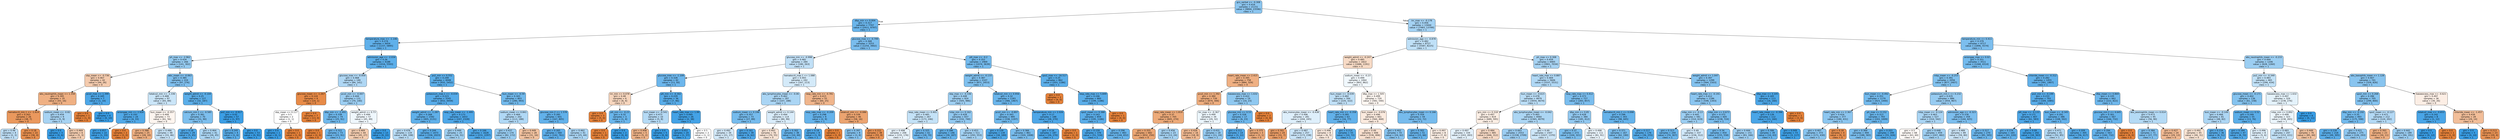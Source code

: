 digraph Tree {
node [shape=box, style="filled, rounded", color="black", fontname="helvetica"] ;
edge [fontname="helvetica"] ;
0 [label="gcs_verbal <= -0.308\ngini = 0.416\nsamples = 21151\nvalue = [9894, 23596]\nclass = 1", fillcolor="#8cc6f0"] ;
1 [label="dbp_min <= 0.004\ngini = 0.317\nsamples = 7707\nvalue = [2411, 9797]\nclass = 1", fillcolor="#6ab5eb"] ;
0 -> 1 [labeldistance=2.5, labelangle=45, headlabel="True"] ;
2 [label="temperature_max <= -1.146\ngini = 0.274\nsamples = 4454\nvalue = [1157, 5895]\nclass = 1", fillcolor="#60b0ea"] ;
1 -> 2 ;
3 [label="ph_max <= -2.962\ngini = 0.434\nsamples = 266\nvalue = [141, 302]\nclass = 1", fillcolor="#95cbf1"] ;
2 -> 3 ;
4 [label="sbp_mean <= -0.736\ngini = 0.467\nsamples = 42\nvalue = [44, 26]\nclass = 0", fillcolor="#f4cbae"] ;
3 -> 4 ;
5 [label="abs_neutrophils_mean <= 1.358\ngini = 0.395\nsamples = 35\nvalue = [43, 16]\nclass = 0", fillcolor="#efb083"] ;
4 -> 5 ;
6 [label="hematocrit_min.1 <= -1.614\ngini = 0.263\nsamples = 26\nvalue = [38, 7]\nclass = 0", fillcolor="#ea985d"] ;
5 -> 6 ;
7 [label="gini = 0.48\nsamples = 4\nvalue = [2, 3]\nclass = 1", fillcolor="#bddef6"] ;
6 -> 7 ;
8 [label="gini = 0.18\nsamples = 22\nvalue = [36, 4]\nclass = 0", fillcolor="#e88f4f"] ;
6 -> 8 ;
9 [label="sodium_mean <= -0.82\ngini = 0.459\nsamples = 9\nvalue = [5, 9]\nclass = 1", fillcolor="#a7d3f3"] ;
5 -> 9 ;
10 [label="gini = 0.0\nsamples = 3\nvalue = [0, 6]\nclass = 1", fillcolor="#399de5"] ;
9 -> 10 ;
11 [label="gini = 0.469\nsamples = 6\nvalue = [5, 3]\nclass = 0", fillcolor="#f5cdb0"] ;
9 -> 11 ;
12 [label="pco2_max <= 1.399\ngini = 0.165\nsamples = 7\nvalue = [1, 10]\nclass = 1", fillcolor="#4da7e8"] ;
4 -> 12 ;
13 [label="gini = 0.0\nsamples = 1\nvalue = [1, 0]\nclass = 0", fillcolor="#e58139"] ;
12 -> 13 ;
14 [label="gini = 0.0\nsamples = 6\nvalue = [0, 10]\nclass = 1", fillcolor="#399de5"] ;
12 -> 14 ;
15 [label="wbc_mean <= -0.063\ngini = 0.385\nsamples = 224\nvalue = [97, 276]\nclass = 1", fillcolor="#7fbfee"] ;
3 -> 15 ;
16 [label="totalco2_min <= -1.336\ngini = 0.488\nsamples = 97\nvalue = [65, 89]\nclass = 1", fillcolor="#cae5f8"] ;
15 -> 16 ;
17 [label="aniongap_min <= 2.926\ngini = 0.193\nsamples = 24\nvalue = [4, 33]\nclass = 1", fillcolor="#51a9e8"] ;
16 -> 17 ;
18 [label="gini = 0.057\nsamples = 22\nvalue = [1, 33]\nclass = 1", fillcolor="#3fa0e6"] ;
17 -> 18 ;
19 [label="gini = 0.0\nsamples = 2\nvalue = [3, 0]\nclass = 0", fillcolor="#e58139"] ;
17 -> 19 ;
20 [label="bun_mean <= -0.357\ngini = 0.499\nsamples = 73\nvalue = [61, 56]\nclass = 0", fillcolor="#fdf5ef"] ;
16 -> 20 ;
21 [label="gini = 0.388\nsamples = 25\nvalue = [28, 10]\nclass = 0", fillcolor="#eeae80"] ;
20 -> 21 ;
22 [label="gini = 0.486\nsamples = 48\nvalue = [33, 46]\nclass = 1", fillcolor="#c7e3f8"] ;
20 -> 22 ;
23 [label="weight_admit <= -0.104\ngini = 0.25\nsamples = 127\nvalue = [32, 187]\nclass = 1", fillcolor="#5baee9"] ;
15 -> 23 ;
24 [label="calcium_min.1 <= -0.585\ngini = 0.381\nsamples = 70\nvalue = [31, 90]\nclass = 1", fillcolor="#7dbfee"] ;
23 -> 24 ;
25 [label="gini = 0.18\nsamples = 29\nvalue = [5, 45]\nclass = 1", fillcolor="#4fa8e8"] ;
24 -> 25 ;
26 [label="gini = 0.464\nsamples = 41\nvalue = [26, 45]\nclass = 1", fillcolor="#abd6f4"] ;
24 -> 26 ;
27 [label="po2_min <= -0.917\ngini = 0.02\nsamples = 57\nvalue = [1, 97]\nclass = 1", fillcolor="#3b9ee5"] ;
23 -> 27 ;
28 [label="gini = 0.245\nsamples = 4\nvalue = [1, 6]\nclass = 1", fillcolor="#5aade9"] ;
27 -> 28 ;
29 [label="gini = 0.0\nsamples = 53\nvalue = [0, 91]\nclass = 1", fillcolor="#399de5"] ;
27 -> 29 ;
30 [label="admission_age <= -2.034\ngini = 0.26\nsamples = 4188\nvalue = [1016, 5593]\nclass = 1", fillcolor="#5dafea"] ;
2 -> 30 ;
31 [label="glucose_max <= -0.959\ngini = 0.468\nsamples = 140\nvalue = [84, 141]\nclass = 1", fillcolor="#afd7f4"] ;
30 -> 31 ;
32 [label="glucose_mean <= -1.267\ngini = 0.124\nsamples = 9\nvalue = [14, 1]\nclass = 0", fillcolor="#e78a47"] ;
31 -> 32 ;
33 [label="sbp_mean <= 0.117\ngini = 0.5\nsamples = 2\nvalue = [1, 1]\nclass = 0", fillcolor="#ffffff"] ;
32 -> 33 ;
34 [label="gini = 0.0\nsamples = 1\nvalue = [0, 1]\nclass = 1", fillcolor="#399de5"] ;
33 -> 34 ;
35 [label="gini = 0.0\nsamples = 1\nvalue = [1, 0]\nclass = 0", fillcolor="#e58139"] ;
33 -> 35 ;
36 [label="gini = 0.0\nsamples = 7\nvalue = [13, 0]\nclass = 0", fillcolor="#e58139"] ;
32 -> 36 ;
37 [label="pco2_min <= -0.007\ngini = 0.444\nsamples = 131\nvalue = [70, 140]\nclass = 1", fillcolor="#9ccef2"] ;
31 -> 37 ;
38 [label="dbp_min <= -2.491\ngini = 0.338\nsamples = 74\nvalue = [25, 91]\nclass = 1", fillcolor="#6fb8ec"] ;
37 -> 38 ;
39 [label="gini = 0.0\nsamples = 1\nvalue = [2, 0]\nclass = 0", fillcolor="#e58139"] ;
38 -> 39 ;
40 [label="gini = 0.322\nsamples = 73\nvalue = [23, 91]\nclass = 1", fillcolor="#6bb6ec"] ;
38 -> 40 ;
41 [label="weight_admit <= 0.73\ngini = 0.499\nsamples = 57\nvalue = [45, 49]\nclass = 1", fillcolor="#eff7fd"] ;
37 -> 41 ;
42 [label="gini = 0.469\nsamples = 44\nvalue = [45, 27]\nclass = 0", fillcolor="#f5cdb0"] ;
41 -> 42 ;
43 [label="gini = 0.0\nsamples = 13\nvalue = [0, 22]\nclass = 1", fillcolor="#399de5"] ;
41 -> 43 ;
44 [label="po2_min <= 0.552\ngini = 0.249\nsamples = 4048\nvalue = [932, 5452]\nclass = 1", fillcolor="#5baee9"] ;
30 -> 44 ;
45 [label="potassium_max.1 <= -0.034\ngini = 0.223\nsamples = 3245\nvalue = [652, 4459]\nclass = 1", fillcolor="#56abe9"] ;
44 -> 45 ;
46 [label="weight_admit <= -1.287\ngini = 0.268\nsamples = 1592\nvalue = [405, 2131]\nclass = 1", fillcolor="#5fb0ea"] ;
45 -> 46 ;
47 [label="gini = 0.476\nsamples = 119\nvalue = [69, 108]\nclass = 1", fillcolor="#b8dcf6"] ;
46 -> 47 ;
48 [label="gini = 0.244\nsamples = 1473\nvalue = [336, 2023]\nclass = 1", fillcolor="#5aade9"] ;
46 -> 48 ;
49 [label="resp_rate_mean <= -1.495\ngini = 0.173\nsamples = 1653\nvalue = [247, 2328]\nclass = 1", fillcolor="#4ea7e8"] ;
45 -> 49 ;
50 [label="gini = 0.449\nsamples = 25\nvalue = [16, 31]\nclass = 1", fillcolor="#9fd0f2"] ;
49 -> 50 ;
51 [label="gini = 0.166\nsamples = 1628\nvalue = [231, 2297]\nclass = 1", fillcolor="#4da7e8"] ;
49 -> 51 ;
52 [label="bun_mean <= -0.59\ngini = 0.343\nsamples = 803\nvalue = [280, 993]\nclass = 1", fillcolor="#71b9ec"] ;
44 -> 52 ;
53 [label="sodium_mean <= 0.841\ngini = 0.469\nsamples = 202\nvalue = [113, 188]\nclass = 1", fillcolor="#b0d8f5"] ;
52 -> 53 ;
54 [label="gini = 0.437\nsamples = 174\nvalue = [82, 172]\nclass = 1", fillcolor="#97ccf1"] ;
53 -> 54 ;
55 [label="gini = 0.449\nsamples = 28\nvalue = [31, 16]\nclass = 0", fillcolor="#f2c29f"] ;
53 -> 55 ;
56 [label="glucose_min.2 <= 1.578\ngini = 0.285\nsamples = 601\nvalue = [167, 805]\nclass = 1", fillcolor="#62b1ea"] ;
52 -> 56 ;
57 [label="gini = 0.265\nsamples = 560\nvalue = [142, 761]\nclass = 1", fillcolor="#5eafea"] ;
56 -> 57 ;
58 [label="gini = 0.462\nsamples = 41\nvalue = [25, 44]\nclass = 1", fillcolor="#aad5f4"] ;
56 -> 58 ;
59 [label="glucose_max <= -0.799\ngini = 0.368\nsamples = 3253\nvalue = [1254, 3902]\nclass = 1", fillcolor="#79bced"] ;
1 -> 59 ;
60 [label="glucose_min <= -0.998\ngini = 0.482\nsamples = 284\nvalue = [180, 263]\nclass = 1", fillcolor="#c1e0f7"] ;
59 -> 60 ;
61 [label="glucose_max <= -1.109\ngini = 0.328\nsamples = 42\nvalue = [13, 50]\nclass = 1", fillcolor="#6cb6ec"] ;
60 -> 61 ;
62 [label="inr_min <= 0.078\ngini = 0.48\nsamples = 6\nvalue = [6, 4]\nclass = 0", fillcolor="#f6d5bd"] ;
61 -> 62 ;
63 [label="gini = 0.0\nsamples = 3\nvalue = [5, 0]\nclass = 0", fillcolor="#e58139"] ;
62 -> 63 ;
64 [label="ptt_min <= -0.23\ngini = 0.32\nsamples = 3\nvalue = [1, 4]\nclass = 1", fillcolor="#6ab6ec"] ;
62 -> 64 ;
65 [label="gini = 0.0\nsamples = 1\nvalue = [1, 0]\nclass = 0", fillcolor="#e58139"] ;
64 -> 65 ;
66 [label="gini = 0.0\nsamples = 2\nvalue = [0, 4]\nclass = 1", fillcolor="#399de5"] ;
64 -> 66 ;
67 [label="ptt_min <= -0.302\ngini = 0.229\nsamples = 36\nvalue = [7, 46]\nclass = 1", fillcolor="#57ace9"] ;
61 -> 67 ;
68 [label="bun_mean <= -0.541\ngini = 0.473\nsamples = 10\nvalue = [5, 8]\nclass = 1", fillcolor="#b5daf5"] ;
67 -> 68 ;
69 [label="gini = 0.408\nsamples = 5\nvalue = [5, 2]\nclass = 0", fillcolor="#efb388"] ;
68 -> 69 ;
70 [label="gini = 0.0\nsamples = 5\nvalue = [0, 6]\nclass = 1", fillcolor="#399de5"] ;
68 -> 70 ;
71 [label="heart_rate_max <= 1.99\ngini = 0.095\nsamples = 26\nvalue = [2, 38]\nclass = 1", fillcolor="#43a2e6"] ;
67 -> 71 ;
72 [label="gini = 0.051\nsamples = 24\nvalue = [1, 37]\nclass = 1", fillcolor="#3ea0e6"] ;
71 -> 72 ;
73 [label="gini = 0.5\nsamples = 2\nvalue = [1, 1]\nclass = 0", fillcolor="#ffffff"] ;
71 -> 73 ;
74 [label="hematocrit_max.1 <= 1.088\ngini = 0.493\nsamples = 242\nvalue = [167, 213]\nclass = 1", fillcolor="#d4eaf9"] ;
60 -> 74 ;
75 [label="abs_lymphocytes_mean <= -0.06\ngini = 0.462\nsamples = 187\nvalue = [107, 188]\nclass = 1", fillcolor="#aad5f4"] ;
74 -> 75 ;
76 [label="sodium_mean <= 0.198\ngini = 0.357\nsamples = 73\nvalue = [27, 89]\nclass = 1", fillcolor="#75bbed"] ;
75 -> 76 ;
77 [label="gini = 0.492\nsamples = 34\nvalue = [21, 27]\nclass = 1", fillcolor="#d3e9f9"] ;
76 -> 77 ;
78 [label="gini = 0.161\nsamples = 39\nvalue = [6, 62]\nclass = 1", fillcolor="#4ca6e8"] ;
76 -> 78 ;
79 [label="weight_admit <= 0.144\ngini = 0.494\nsamples = 114\nvalue = [80, 99]\nclass = 1", fillcolor="#d9ecfa"] ;
75 -> 79 ;
80 [label="gini = 0.493\nsamples = 76\nvalue = [70, 55]\nclass = 0", fillcolor="#f9e4d5"] ;
79 -> 80 ;
81 [label="gini = 0.302\nsamples = 38\nvalue = [10, 44]\nclass = 1", fillcolor="#66b3eb"] ;
79 -> 81 ;
82 [label="resp_rate_min <= -0.781\ngini = 0.415\nsamples = 55\nvalue = [60, 25]\nclass = 0", fillcolor="#f0b58b"] ;
74 -> 82 ;
83 [label="resp_rate_max <= -0.209\ngini = 0.298\nsamples = 9\nvalue = [2, 9]\nclass = 1", fillcolor="#65b3eb"] ;
82 -> 83 ;
84 [label="gini = 0.18\nsamples = 8\nvalue = [1, 9]\nclass = 1", fillcolor="#4fa8e8"] ;
83 -> 84 ;
85 [label="gini = 0.0\nsamples = 1\nvalue = [1, 0]\nclass = 0", fillcolor="#e58139"] ;
83 -> 85 ;
86 [label="totalco2_min <= -0.086\ngini = 0.339\nsamples = 46\nvalue = [58, 16]\nclass = 0", fillcolor="#eca470"] ;
82 -> 86 ;
87 [label="gini = 0.397\nsamples = 8\nvalue = [3, 8]\nclass = 1", fillcolor="#83c2ef"] ;
86 -> 87 ;
88 [label="gini = 0.222\nsamples = 38\nvalue = [55, 8]\nclass = 0", fillcolor="#e99356"] ;
86 -> 88 ;
89 [label="ptt_max <= -0.2\ngini = 0.352\nsamples = 2969\nvalue = [1074, 3639]\nclass = 1", fillcolor="#73baed"] ;
59 -> 89 ;
90 [label="weight_admit <= -0.133\ngini = 0.387\nsamples = 2107\nvalue = [871, 2453]\nclass = 1", fillcolor="#7fc0ee"] ;
89 -> 90 ;
91 [label="sbp_max <= -0.336\ngini = 0.448\nsamples = 924\nvalue = [505, 986]\nclass = 1", fillcolor="#9ecff2"] ;
90 -> 91 ;
92 [label="resp_rate_mean <= 0.401\ngini = 0.485\nsamples = 267\nvalue = [173, 246]\nclass = 1", fillcolor="#c4e2f7"] ;
91 -> 92 ;
93 [label="gini = 0.498\nsamples = 206\nvalue = [155, 176]\nclass = 1", fillcolor="#e7f3fc"] ;
92 -> 93 ;
94 [label="gini = 0.325\nsamples = 61\nvalue = [18, 70]\nclass = 1", fillcolor="#6cb6ec"] ;
92 -> 94 ;
95 [label="mbp_min <= 0.162\ngini = 0.428\nsamples = 657\nvalue = [332, 740]\nclass = 1", fillcolor="#92c9f1"] ;
91 -> 95 ;
96 [label="gini = 0.286\nsamples = 146\nvalue = [39, 187]\nclass = 1", fillcolor="#62b1ea"] ;
95 -> 96 ;
97 [label="gini = 0.453\nsamples = 511\nvalue = [293, 553]\nclass = 1", fillcolor="#a2d1f3"] ;
95 -> 97 ;
98 [label="totalco2_min <= 0.956\ngini = 0.32\nsamples = 1183\nvalue = [366, 1467]\nclass = 1", fillcolor="#6ab5eb"] ;
90 -> 98 ;
99 [label="pco2_min <= -0.897\ngini = 0.343\nsamples = 995\nvalue = [338, 1197]\nclass = 1", fillcolor="#71b9ec"] ;
98 -> 99 ;
100 [label="gini = 0.159\nsamples = 134\nvalue = [18, 189]\nclass = 1", fillcolor="#4ca6e7"] ;
99 -> 100 ;
101 [label="gini = 0.366\nsamples = 861\nvalue = [320, 1008]\nclass = 1", fillcolor="#78bced"] ;
99 -> 101 ;
102 [label="temperature_min <= 2.026\ngini = 0.17\nsamples = 188\nvalue = [28, 270]\nclass = 1", fillcolor="#4ea7e8"] ;
98 -> 102 ;
103 [label="gini = 0.16\nsamples = 187\nvalue = [26, 270]\nclass = 1", fillcolor="#4ca6e8"] ;
102 -> 103 ;
104 [label="gini = 0.0\nsamples = 1\nvalue = [2, 0]\nclass = 0", fillcolor="#e58139"] ;
102 -> 104 ;
105 [label="spo2_max <= -16.517\ngini = 0.25\nsamples = 862\nvalue = [203, 1186]\nclass = 1", fillcolor="#5baee9"] ;
89 -> 105 ;
106 [label="gini = 0.0\nsamples = 2\nvalue = [4, 0]\nclass = 0", fillcolor="#e58139"] ;
105 -> 106 ;
107 [label="resp_rate_max <= 5.849\ngini = 0.246\nsamples = 860\nvalue = [199, 1186]\nclass = 1", fillcolor="#5aade9"] ;
105 -> 107 ;
108 [label="spo2_mean <= 0.388\ngini = 0.243\nsamples = 859\nvalue = [195, 1186]\nclass = 1", fillcolor="#5aade9"] ;
107 -> 108 ;
109 [label="gini = 0.159\nsamples = 376\nvalue = [51, 534]\nclass = 1", fillcolor="#4ca6e7"] ;
108 -> 109 ;
110 [label="gini = 0.296\nsamples = 483\nvalue = [144, 652]\nclass = 1", fillcolor="#65b3eb"] ;
108 -> 110 ;
111 [label="gini = 0.0\nsamples = 1\nvalue = [4, 0]\nclass = 0", fillcolor="#e58139"] ;
107 -> 111 ;
112 [label="inr_max <= -0.178\ngini = 0.456\nsamples = 13444\nvalue = [7483, 13799]\nclass = 1", fillcolor="#a4d2f3"] ;
0 -> 112 [labeldistance=2.5, labelangle=-45, headlabel="False"] ;
113 [label="admission_age <= -0.878\ngini = 0.482\nsamples = 8727\nvalue = [5587, 8225]\nclass = 1", fillcolor="#bfe0f7"] ;
112 -> 113 ;
114 [label="weight_admit <= -0.247\ngini = 0.485\nsamples = 1822\nvalue = [1686, 1191]\nclass = 0", fillcolor="#f7dac5"] ;
113 -> 114 ;
115 [label="heart_rate_mean <= 2.415\ngini = 0.395\nsamples = 758\nvalue = [884, 329]\nclass = 0", fillcolor="#efb083"] ;
114 -> 115 ;
116 [label="pco2_min <= 1.392\ngini = 0.384\nsamples = 739\nvalue = [874, 306]\nclass = 0", fillcolor="#eead7e"] ;
115 -> 116 ;
117 [label="resp_rate_mean <= 1.819\ngini = 0.37\nsamples = 705\nvalue = [845, 274]\nclass = 0", fillcolor="#edaa79"] ;
116 -> 117 ;
118 [label="gini = 0.355\nsamples = 682\nvalue = [832, 250]\nclass = 0", fillcolor="#eda774"] ;
117 -> 118 ;
119 [label="gini = 0.456\nsamples = 23\nvalue = [13, 24]\nclass = 1", fillcolor="#a4d2f3"] ;
117 -> 119 ;
120 [label="inr_max <= -0.367\ngini = 0.499\nsamples = 34\nvalue = [29, 32]\nclass = 1", fillcolor="#ecf6fd"] ;
116 -> 120 ;
121 [label="gini = 0.426\nsamples = 16\nvalue = [18, 8]\nclass = 0", fillcolor="#f1b991"] ;
120 -> 121 ;
122 [label="gini = 0.431\nsamples = 18\nvalue = [11, 24]\nclass = 1", fillcolor="#94caf1"] ;
120 -> 122 ;
123 [label="baseexcess_max <= 1.632\ngini = 0.422\nsamples = 19\nvalue = [10, 23]\nclass = 1", fillcolor="#8fc8f0"] ;
115 -> 123 ;
124 [label="glucose_min <= 0.53\ngini = 0.328\nsamples = 17\nvalue = [6, 23]\nclass = 1", fillcolor="#6db7ec"] ;
123 -> 124 ;
125 [label="gini = 0.211\nsamples = 14\nvalue = [3, 22]\nclass = 1", fillcolor="#54aae9"] ;
124 -> 125 ;
126 [label="gini = 0.375\nsamples = 3\nvalue = [3, 1]\nclass = 0", fillcolor="#eeab7b"] ;
124 -> 126 ;
127 [label="gini = 0.0\nsamples = 2\nvalue = [4, 0]\nclass = 0", fillcolor="#e58139"] ;
123 -> 127 ;
128 [label="sodium_mean <= -0.23\ngini = 0.499\nsamples = 1064\nvalue = [802, 862]\nclass = 1", fillcolor="#f1f8fd"] ;
114 -> 128 ;
129 [label="bun_mean <= -0.039\ngini = 0.482\nsamples = 344\nvalue = [220, 322]\nclass = 1", fillcolor="#c0e0f7"] ;
128 -> 129 ;
130 [label="abs_monocytes_mean <= -0.438\ngini = 0.496\nsamples = 281\nvalue = [204, 245]\nclass = 1", fillcolor="#deeffb"] ;
129 -> 130 ;
131 [label="gini = 0.301\nsamples = 24\nvalue = [31, 7]\nclass = 0", fillcolor="#eb9d66"] ;
130 -> 131 ;
132 [label="gini = 0.487\nsamples = 257\nvalue = [173, 238]\nclass = 1", fillcolor="#c9e4f8"] ;
130 -> 132 ;
133 [label="heart_rate_min <= -0.358\ngini = 0.285\nsamples = 63\nvalue = [16, 77]\nclass = 1", fillcolor="#62b1ea"] ;
129 -> 133 ;
134 [label="gini = 0.496\nsamples = 8\nvalue = [6, 5]\nclass = 0", fillcolor="#fbeade"] ;
133 -> 134 ;
135 [label="gini = 0.214\nsamples = 55\nvalue = [10, 72]\nclass = 1", fillcolor="#54abe9"] ;
133 -> 135 ;
136 [label="dbp_max <= 1.505\ngini = 0.499\nsamples = 720\nvalue = [582, 540]\nclass = 0", fillcolor="#fdf6f1"] ;
128 -> 136 ;
137 [label="bun_mean <= -0.076\ngini = 0.496\nsamples = 661\nvalue = [560, 468]\nclass = 0", fillcolor="#fbeade"] ;
136 -> 137 ;
138 [label="gini = 0.49\nsamples = 606\nvalue = [536, 406]\nclass = 0", fillcolor="#f9e0cf"] ;
137 -> 138 ;
139 [label="gini = 0.402\nsamples = 55\nvalue = [24, 62]\nclass = 1", fillcolor="#86c3ef"] ;
137 -> 139 ;
140 [label="abs_lymphocytes_mean <= 0.166\ngini = 0.359\nsamples = 59\nvalue = [22, 72]\nclass = 1", fillcolor="#76bbed"] ;
136 -> 140 ;
141 [label="gini = 0.302\nsamples = 51\nvalue = [15, 66]\nclass = 1", fillcolor="#66b3eb"] ;
140 -> 141 ;
142 [label="gini = 0.497\nsamples = 8\nvalue = [7, 6]\nclass = 0", fillcolor="#fbede3"] ;
140 -> 142 ;
143 [label="ph_max <= 0.308\ngini = 0.459\nsamples = 6905\nvalue = [3901, 7034]\nclass = 1", fillcolor="#a7d3f3"] ;
113 -> 143 ;
144 [label="heart_rate_max <= 0.887\ngini = 0.469\nsamples = 5606\nvalue = [3337, 5531]\nclass = 1", fillcolor="#b0d8f5"] ;
143 -> 144 ;
145 [label="bun_mean <= -0.615\ngini = 0.478\nsamples = 4879\nvalue = [3054, 4674]\nclass = 1", fillcolor="#baddf6"] ;
144 -> 145 ;
146 [label="gcs_min <= 0.318\ngini = 0.497\nsamples = 819\nvalue = [689, 595]\nclass = 0", fillcolor="#fbeee4"] ;
145 -> 146 ;
147 [label="gini = 0.497\nsamples = 334\nvalue = [243, 283]\nclass = 1", fillcolor="#e3f1fb"] ;
146 -> 147 ;
148 [label="gini = 0.484\nsamples = 485\nvalue = [446, 312]\nclass = 0", fillcolor="#f7d9c4"] ;
146 -> 148 ;
149 [label="abs_lymphocytes_mean <= -0.042\ngini = 0.465\nsamples = 4060\nvalue = [2365, 4079]\nclass = 1", fillcolor="#acd6f4"] ;
145 -> 149 ;
150 [label="gini = 0.443\nsamples = 2553\nvalue = [1338, 2709]\nclass = 1", fillcolor="#9bcdf2"] ;
149 -> 150 ;
151 [label="gini = 0.49\nsamples = 1507\nvalue = [1027, 1370]\nclass = 1", fillcolor="#cde6f8"] ;
149 -> 151 ;
152 [label="resp_rate_max <= 0.412\ngini = 0.373\nsamples = 727\nvalue = [283, 857]\nclass = 1", fillcolor="#7abdee"] ;
144 -> 152 ;
153 [label="dbp_min <= 0.85\ngini = 0.428\nsamples = 384\nvalue = [185, 412]\nclass = 1", fillcolor="#92c9f1"] ;
152 -> 153 ;
154 [label="gini = 0.37\nsamples = 273\nvalue = [104, 321]\nclass = 1", fillcolor="#79bded"] ;
153 -> 154 ;
155 [label="gini = 0.498\nsamples = 111\nvalue = [81, 91]\nclass = 1", fillcolor="#e9f4fc"] ;
153 -> 155 ;
156 [label="hematocrit_min.1 <= 0.098\ngini = 0.296\nsamples = 343\nvalue = [98, 445]\nclass = 1", fillcolor="#65b3eb"] ;
152 -> 156 ;
157 [label="gini = 0.371\nsamples = 167\nvalue = [62, 190]\nclass = 1", fillcolor="#7abded"] ;
156 -> 157 ;
158 [label="gini = 0.217\nsamples = 176\nvalue = [36, 255]\nclass = 1", fillcolor="#55abe9"] ;
156 -> 158 ;
159 [label="weight_admit <= 1.047\ngini = 0.397\nsamples = 1299\nvalue = [564, 1503]\nclass = 1", fillcolor="#83c2ef"] ;
143 -> 159 ;
160 [label="heart_rate_max <= -0.191\ngini = 0.412\nsamples = 1186\nvalue = [548, 1343]\nclass = 1", fillcolor="#8ac5f0"] ;
159 -> 160 ;
161 [label="mbp_min <= -0.13\ngini = 0.445\nsamples = 581\nvalue = [310, 619]\nclass = 1", fillcolor="#9ccef2"] ;
160 -> 161 ;
162 [label="gini = 0.313\nsamples = 244\nvalue = [74, 307]\nclass = 1", fillcolor="#69b5eb"] ;
161 -> 162 ;
163 [label="gini = 0.49\nsamples = 337\nvalue = [236, 312]\nclass = 1", fillcolor="#cfe7f9"] ;
161 -> 163 ;
164 [label="mbp_min <= 0.673\ngini = 0.372\nsamples = 605\nvalue = [238, 724]\nclass = 1", fillcolor="#7abdee"] ;
160 -> 164 ;
165 [label="gini = 0.34\nsamples = 454\nvalue = [155, 558]\nclass = 1", fillcolor="#70b8ec"] ;
164 -> 165 ;
166 [label="gini = 0.444\nsamples = 151\nvalue = [83, 166]\nclass = 1", fillcolor="#9ccef2"] ;
164 -> 166 ;
167 [label="dbp_max <= 3.105\ngini = 0.165\nsamples = 113\nvalue = [16, 160]\nclass = 1", fillcolor="#4da7e8"] ;
159 -> 167 ;
168 [label="heart_rate_mean <= -0.396\ngini = 0.139\nsamples = 112\nvalue = [13, 160]\nclass = 1", fillcolor="#49a5e7"] ;
167 -> 168 ;
169 [label="gini = 0.306\nsamples = 39\nvalue = [10, 43]\nclass = 1", fillcolor="#67b4eb"] ;
168 -> 169 ;
170 [label="gini = 0.049\nsamples = 73\nvalue = [3, 117]\nclass = 1", fillcolor="#3ea0e6"] ;
168 -> 170 ;
171 [label="gini = 0.0\nsamples = 1\nvalue = [3, 0]\nclass = 0", fillcolor="#e58139"] ;
167 -> 171 ;
172 [label="temperature_min <= 0.411\ngini = 0.379\nsamples = 4717\nvalue = [1896, 5574]\nclass = 1", fillcolor="#7cbeee"] ;
112 -> 172 ;
173 [label="aniongap_max <= 0.02\ngini = 0.351\nsamples = 3511\nvalue = [1268, 4314]\nclass = 1", fillcolor="#73baed"] ;
172 -> 173 ;
174 [label="mbp_mean <= -0.253\ngini = 0.391\nsamples = 2056\nvalue = [877, 2407]\nclass = 1", fillcolor="#81c1ee"] ;
173 -> 174 ;
175 [label="bun_mean <= -0.492\ngini = 0.351\nsamples = 1170\nvalue = [423, 1440]\nclass = 1", fillcolor="#73baed"] ;
174 -> 175 ;
176 [label="heart_rate_min <= 2.367\ngini = 0.416\nsamples = 377\nvalue = [180, 431]\nclass = 1", fillcolor="#8cc6f0"] ;
175 -> 176 ;
177 [label="gini = 0.407\nsamples = 373\nvalue = [171, 430]\nclass = 1", fillcolor="#88c4ef"] ;
176 -> 177 ;
178 [label="gini = 0.18\nsamples = 4\nvalue = [9, 1]\nclass = 0", fillcolor="#e88f4f"] ;
176 -> 178 ;
179 [label="ph_max <= 0.152\ngini = 0.313\nsamples = 793\nvalue = [243, 1009]\nclass = 1", fillcolor="#69b5eb"] ;
175 -> 179 ;
180 [label="gini = 0.369\nsamples = 494\nvalue = [188, 583]\nclass = 1", fillcolor="#79bded"] ;
179 -> 180 ;
181 [label="gini = 0.203\nsamples = 299\nvalue = [55, 426]\nclass = 1", fillcolor="#53aae8"] ;
179 -> 181 ;
182 [label="potassium_min.1 <= 0.232\ngini = 0.435\nsamples = 886\nvalue = [454, 967]\nclass = 1", fillcolor="#96cbf1"] ;
174 -> 182 ;
183 [label="mbp_mean <= -0.124\ngini = 0.463\nsamples = 527\nvalue = [310, 542]\nclass = 1", fillcolor="#aad5f4"] ;
182 -> 183 ;
184 [label="gini = 0.5\nsamples = 68\nvalue = [63, 60]\nclass = 0", fillcolor="#fef9f6"] ;
183 -> 184 ;
185 [label="gini = 0.448\nsamples = 459\nvalue = [247, 482]\nclass = 1", fillcolor="#9ecff2"] ;
183 -> 185 ;
186 [label="admission_age <= -0.323\ngini = 0.378\nsamples = 359\nvalue = [144, 425]\nclass = 1", fillcolor="#7cbeee"] ;
182 -> 186 ;
187 [label="gini = 0.489\nsamples = 89\nvalue = [59, 80]\nclass = 1", fillcolor="#cbe5f8"] ;
186 -> 187 ;
188 [label="gini = 0.317\nsamples = 270\nvalue = [85, 345]\nclass = 1", fillcolor="#6ab5eb"] ;
186 -> 188 ;
189 [label="chloride_mean <= -0.312\ngini = 0.282\nsamples = 1455\nvalue = [391, 1907]\nclass = 1", fillcolor="#62b1ea"] ;
173 -> 189 ;
190 [label="po2_min <= -0.199\ngini = 0.233\nsamples = 793\nvalue = [169, 1085]\nclass = 1", fillcolor="#58ace9"] ;
189 -> 190 ;
191 [label="ptt_max <= -0.133\ngini = 0.171\nsamples = 407\nvalue = [61, 583]\nclass = 1", fillcolor="#4ea7e8"] ;
190 -> 191 ;
192 [label="gini = 0.274\nsamples = 165\nvalue = [43, 220]\nclass = 1", fillcolor="#60b0ea"] ;
191 -> 192 ;
193 [label="gini = 0.09\nsamples = 242\nvalue = [18, 363]\nclass = 1", fillcolor="#43a2e6"] ;
191 -> 193 ;
194 [label="bun_mean <= -0.345\ngini = 0.291\nsamples = 386\nvalue = [108, 502]\nclass = 1", fillcolor="#64b2eb"] ;
190 -> 194 ;
195 [label="gini = 0.471\nsamples = 81\nvalue = [52, 85]\nclass = 1", fillcolor="#b2d9f5"] ;
194 -> 195 ;
196 [label="gini = 0.209\nsamples = 305\nvalue = [56, 417]\nclass = 1", fillcolor="#54aae8"] ;
194 -> 196 ;
197 [label="dbp_mean <= 0.869\ngini = 0.335\nsamples = 662\nvalue = [222, 822]\nclass = 1", fillcolor="#6eb7ec"] ;
189 -> 197 ;
198 [label="glucose_min.2 <= 4.645\ngini = 0.301\nsamples = 567\nvalue = [166, 732]\nclass = 1", fillcolor="#66b3eb"] ;
197 -> 198 ;
199 [label="gini = 0.294\nsamples = 563\nvalue = [160, 732]\nclass = 1", fillcolor="#64b2eb"] ;
198 -> 199 ;
200 [label="gini = 0.0\nsamples = 4\nvalue = [6, 0]\nclass = 0", fillcolor="#e58139"] ;
198 -> 200 ;
201 [label="abs_eosinophils_mean <= 0.014\ngini = 0.473\nsamples = 95\nvalue = [56, 90]\nclass = 1", fillcolor="#b4daf5"] ;
197 -> 201 ;
202 [label="gini = 0.384\nsamples = 71\nvalue = [27, 77]\nclass = 1", fillcolor="#7ebfee"] ;
201 -> 202 ;
203 [label="gini = 0.427\nsamples = 24\nvalue = [29, 13]\nclass = 0", fillcolor="#f1b992"] ;
201 -> 203 ;
204 [label="abs_neutrophils_mean <= -0.233\ngini = 0.444\nsamples = 1206\nvalue = [628, 1260]\nclass = 1", fillcolor="#9ccef2"] ;
172 -> 204 ;
205 [label="po2_min <= -0.349\ngini = 0.483\nsamples = 465\nvalue = [299, 434]\nclass = 1", fillcolor="#c1e1f7"] ;
204 -> 205 ;
206 [label="glucose_mean <= -0.171\ngini = 0.402\nsamples = 136\nvalue = [61, 158]\nclass = 1", fillcolor="#85c3ef"] ;
205 -> 206 ;
207 [label="bun_mean <= -0.149\ngini = 0.466\nsamples = 81\nvalue = [48, 82]\nclass = 1", fillcolor="#add6f4"] ;
206 -> 207 ;
208 [label="gini = 0.492\nsamples = 45\nvalue = [40, 31]\nclass = 0", fillcolor="#f9e3d2"] ;
207 -> 208 ;
209 [label="gini = 0.234\nsamples = 36\nvalue = [8, 51]\nclass = 1", fillcolor="#58ace9"] ;
207 -> 209 ;
210 [label="sodium_mean <= 0.52\ngini = 0.249\nsamples = 55\nvalue = [13, 76]\nclass = 1", fillcolor="#5baee9"] ;
206 -> 210 ;
211 [label="gini = 0.184\nsamples = 47\nvalue = [8, 70]\nclass = 1", fillcolor="#50a8e8"] ;
210 -> 211 ;
212 [label="gini = 0.496\nsamples = 8\nvalue = [5, 6]\nclass = 1", fillcolor="#deeffb"] ;
210 -> 212 ;
213 [label="baseexcess_max <= 1.632\ngini = 0.497\nsamples = 329\nvalue = [238, 276]\nclass = 1", fillcolor="#e4f2fb"] ;
205 -> 213 ;
214 [label="mbp_min <= 0.892\ngini = 0.499\nsamples = 323\nvalue = [238, 265]\nclass = 1", fillcolor="#ebf5fc"] ;
213 -> 214 ;
215 [label="gini = 0.483\nsamples = 247\nvalue = [153, 221]\nclass = 1", fillcolor="#c2e1f7"] ;
214 -> 215 ;
216 [label="gini = 0.449\nsamples = 76\nvalue = [85, 44]\nclass = 0", fillcolor="#f2c29f"] ;
214 -> 216 ;
217 [label="gini = 0.0\nsamples = 6\nvalue = [0, 11]\nclass = 1", fillcolor="#399de5"] ;
213 -> 217 ;
218 [label="abs_basophils_mean <= 1.128\ngini = 0.407\nsamples = 741\nvalue = [329, 826]\nclass = 1", fillcolor="#88c4ef"] ;
204 -> 218 ;
219 [label="spo2_min <= 0.268\ngini = 0.396\nsamples = 705\nvalue = [299, 800]\nclass = 1", fillcolor="#83c2ef"] ;
218 -> 219 ;
220 [label="dbp_min <= -0.192\ngini = 0.35\nsamples = 493\nvalue = [175, 598]\nclass = 1", fillcolor="#73baed"] ;
219 -> 220 ;
221 [label="gini = 0.239\nsamples = 218\nvalue = [49, 305]\nclass = 1", fillcolor="#59ade9"] ;
220 -> 221 ;
222 [label="gini = 0.421\nsamples = 275\nvalue = [126, 293]\nclass = 1", fillcolor="#8ec7f0"] ;
220 -> 222 ;
223 [label="spo2_mean <= -0.127\ngini = 0.471\nsamples = 212\nvalue = [124, 202]\nclass = 1", fillcolor="#b3d9f5"] ;
219 -> 223 ;
224 [label="gini = 0.393\nsamples = 23\nvalue = [30, 11]\nclass = 0", fillcolor="#efaf82"] ;
223 -> 224 ;
225 [label="gini = 0.442\nsamples = 189\nvalue = [94, 191]\nclass = 1", fillcolor="#9acdf2"] ;
223 -> 225 ;
226 [label="baseexcess_max <= -0.621\ngini = 0.497\nsamples = 36\nvalue = [30, 26]\nclass = 0", fillcolor="#fceee5"] ;
218 -> 226 ;
227 [label="totalco2_max <= -0.653\ngini = 0.142\nsamples = 8\nvalue = [1, 12]\nclass = 1", fillcolor="#49a5e7"] ;
226 -> 227 ;
228 [label="gini = 0.0\nsamples = 7\nvalue = [0, 12]\nclass = 1", fillcolor="#399de5"] ;
227 -> 228 ;
229 [label="gini = 0.0\nsamples = 1\nvalue = [1, 0]\nclass = 0", fillcolor="#e58139"] ;
227 -> 229 ;
230 [label="chloride_mean <= -1.457\ngini = 0.439\nsamples = 28\nvalue = [29, 14]\nclass = 0", fillcolor="#f2be99"] ;
226 -> 230 ;
231 [label="gini = 0.0\nsamples = 5\nvalue = [0, 10]\nclass = 1", fillcolor="#399de5"] ;
230 -> 231 ;
232 [label="gini = 0.213\nsamples = 23\nvalue = [29, 4]\nclass = 0", fillcolor="#e99254"] ;
230 -> 232 ;
}